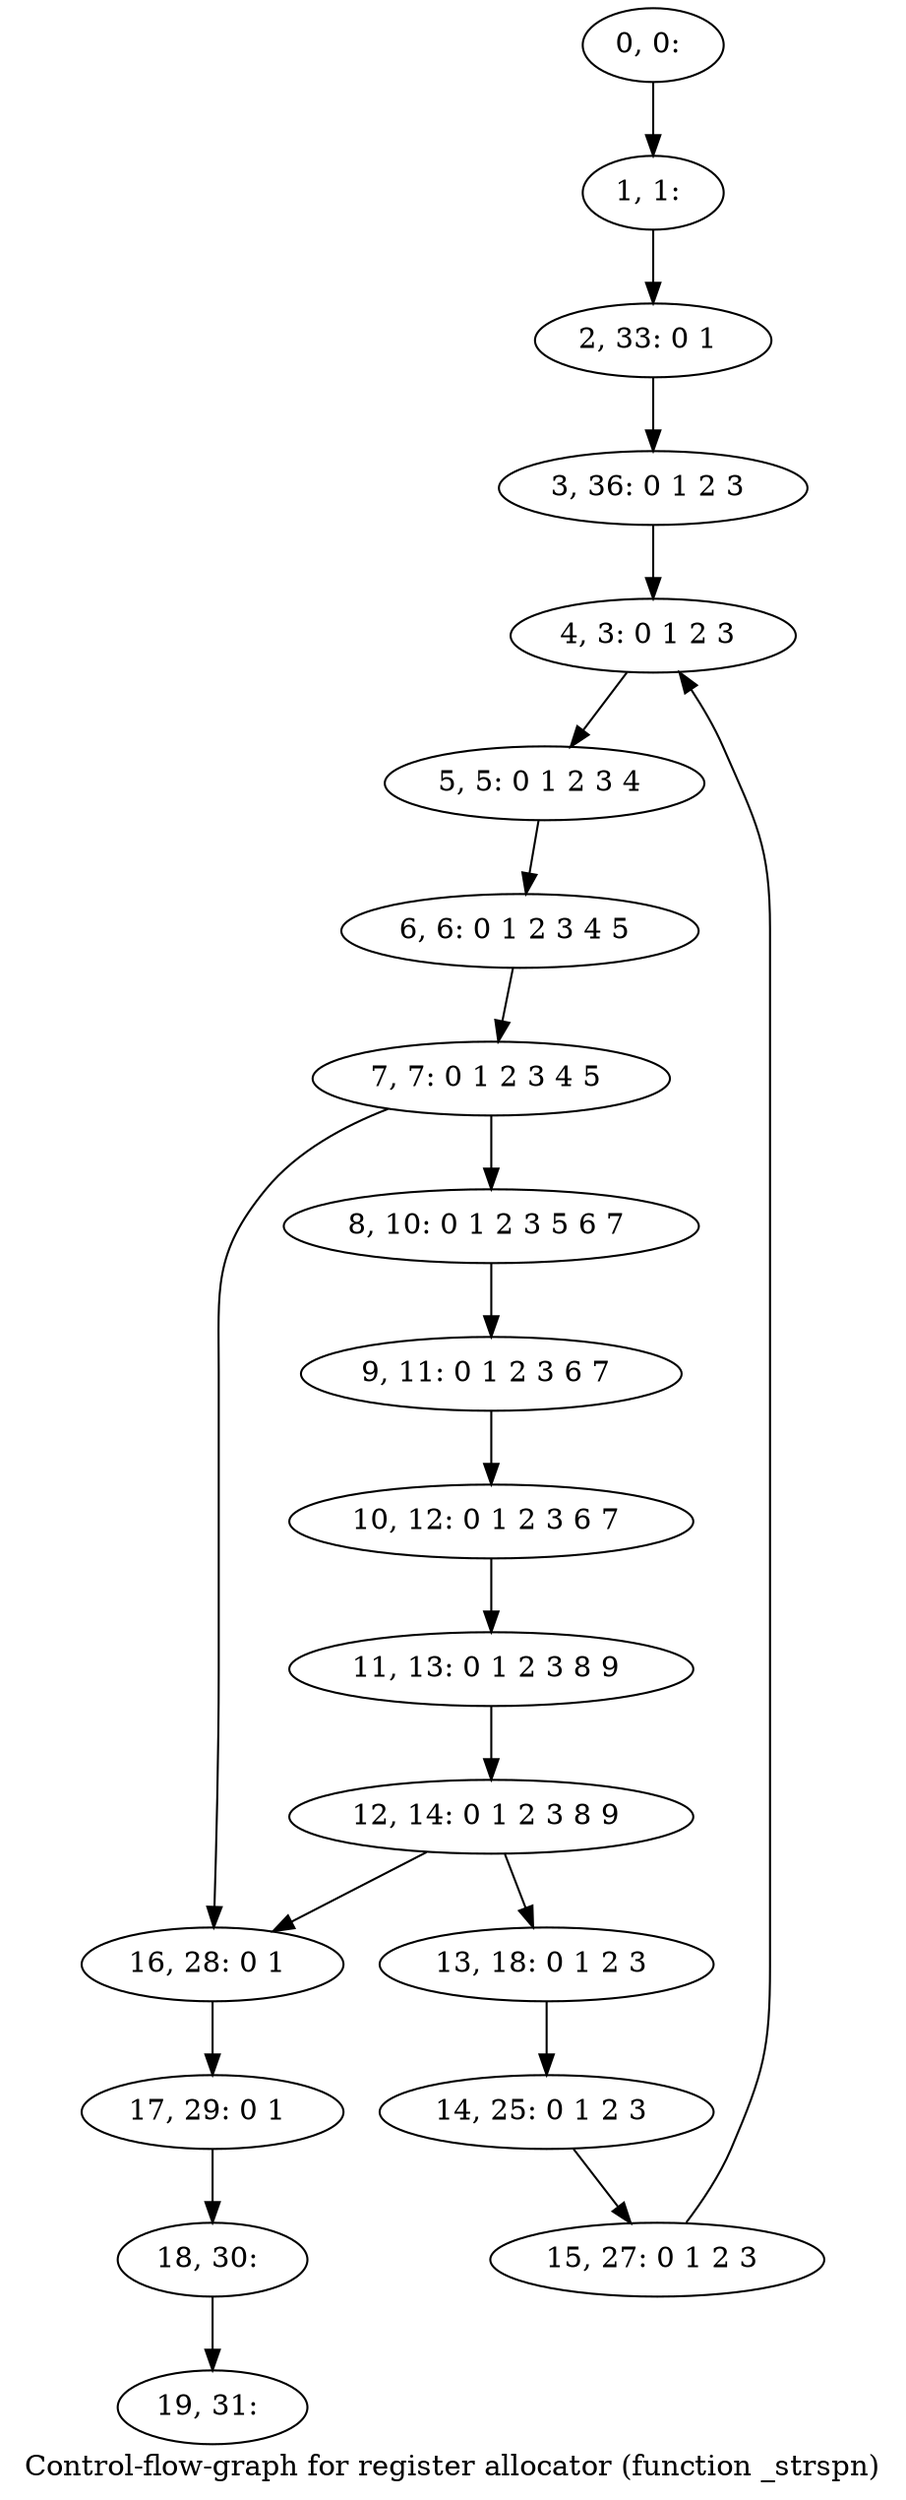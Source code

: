 digraph G {
graph [label="Control-flow-graph for register allocator (function _strspn)"]
0[label="0, 0: "];
1[label="1, 1: "];
2[label="2, 33: 0 1 "];
3[label="3, 36: 0 1 2 3 "];
4[label="4, 3: 0 1 2 3 "];
5[label="5, 5: 0 1 2 3 4 "];
6[label="6, 6: 0 1 2 3 4 5 "];
7[label="7, 7: 0 1 2 3 4 5 "];
8[label="8, 10: 0 1 2 3 5 6 7 "];
9[label="9, 11: 0 1 2 3 6 7 "];
10[label="10, 12: 0 1 2 3 6 7 "];
11[label="11, 13: 0 1 2 3 8 9 "];
12[label="12, 14: 0 1 2 3 8 9 "];
13[label="13, 18: 0 1 2 3 "];
14[label="14, 25: 0 1 2 3 "];
15[label="15, 27: 0 1 2 3 "];
16[label="16, 28: 0 1 "];
17[label="17, 29: 0 1 "];
18[label="18, 30: "];
19[label="19, 31: "];
0->1 ;
1->2 ;
2->3 ;
3->4 ;
4->5 ;
5->6 ;
6->7 ;
7->8 ;
7->16 ;
8->9 ;
9->10 ;
10->11 ;
11->12 ;
12->13 ;
12->16 ;
13->14 ;
14->15 ;
15->4 ;
16->17 ;
17->18 ;
18->19 ;
}
